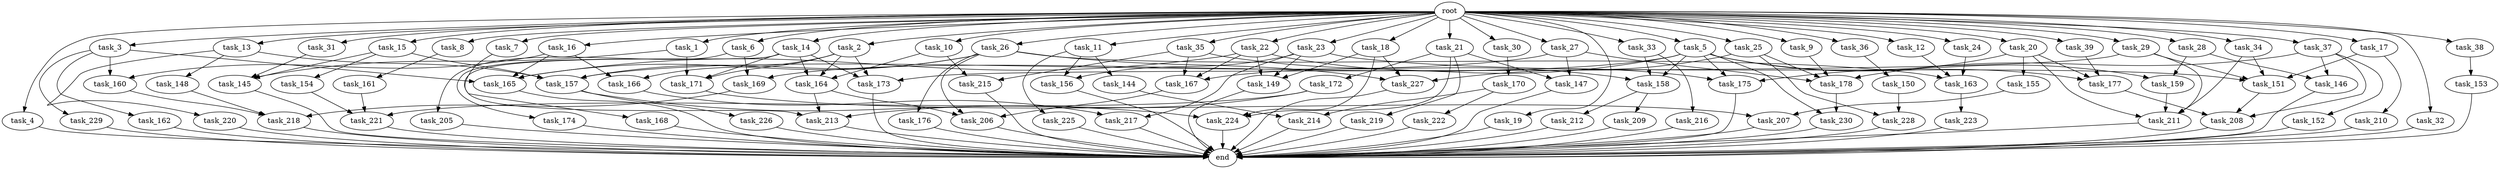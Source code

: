 digraph G {
  root [size="0.000000"];
  task_1 [size="1.024000"];
  task_2 [size="1.024000"];
  task_3 [size="1.024000"];
  task_4 [size="1.024000"];
  task_5 [size="1.024000"];
  task_6 [size="1.024000"];
  task_7 [size="1.024000"];
  task_8 [size="1.024000"];
  task_9 [size="1.024000"];
  task_10 [size="1.024000"];
  task_11 [size="1.024000"];
  task_12 [size="1.024000"];
  task_13 [size="1.024000"];
  task_14 [size="1.024000"];
  task_15 [size="1.024000"];
  task_16 [size="1.024000"];
  task_17 [size="1.024000"];
  task_18 [size="1.024000"];
  task_19 [size="1.024000"];
  task_20 [size="1.024000"];
  task_21 [size="1.024000"];
  task_22 [size="1.024000"];
  task_23 [size="1.024000"];
  task_24 [size="1.024000"];
  task_25 [size="1.024000"];
  task_26 [size="1.024000"];
  task_27 [size="1.024000"];
  task_28 [size="1.024000"];
  task_29 [size="1.024000"];
  task_30 [size="1.024000"];
  task_31 [size="1.024000"];
  task_32 [size="1.024000"];
  task_33 [size="1.024000"];
  task_34 [size="1.024000"];
  task_35 [size="1.024000"];
  task_36 [size="1.024000"];
  task_37 [size="1.024000"];
  task_38 [size="1.024000"];
  task_39 [size="1.024000"];
  task_144 [size="137438953.472000"];
  task_145 [size="841813590.016000"];
  task_146 [size="833223655.424000"];
  task_147 [size="627065225.216000"];
  task_148 [size="77309411.328000"];
  task_149 [size="1417339207.680000"];
  task_150 [size="858993459.200000"];
  task_151 [size="1632087572.480000"];
  task_152 [size="695784701.952000"];
  task_153 [size="309237645.312000"];
  task_154 [size="77309411.328000"];
  task_155 [size="214748364.800000"];
  task_156 [size="558345748.480000"];
  task_157 [size="1125281431.552000"];
  task_158 [size="893353197.568000"];
  task_159 [size="687194767.360000"];
  task_160 [size="627065225.216000"];
  task_161 [size="137438953.472000"];
  task_162 [size="549755813.888000"];
  task_163 [size="944892805.120000"];
  task_164 [size="712964571.136000"];
  task_165 [size="1906965479.424000"];
  task_166 [size="292057776.128000"];
  task_167 [size="1443109011.456000"];
  task_168 [size="420906795.008000"];
  task_169 [size="970662608.896000"];
  task_170 [size="77309411.328000"];
  task_171 [size="1185410973.696000"];
  task_172 [size="77309411.328000"];
  task_173 [size="773094113.280000"];
  task_174 [size="420906795.008000"];
  task_175 [size="1623497637.888000"];
  task_176 [size="420906795.008000"];
  task_177 [size="1460288880.640000"];
  task_178 [size="1700807049.216000"];
  task_205 [size="420906795.008000"];
  task_206 [size="1047972020.224000"];
  task_207 [size="730144440.320000"];
  task_208 [size="1425929142.272000"];
  task_209 [size="420906795.008000"];
  task_210 [size="858993459.200000"];
  task_211 [size="876173328.384000"];
  task_212 [size="420906795.008000"];
  task_213 [size="721554505.728000"];
  task_214 [size="1408749273.088000"];
  task_215 [size="111669149.696000"];
  task_216 [size="309237645.312000"];
  task_217 [size="558345748.480000"];
  task_218 [size="1529008357.376000"];
  task_219 [size="77309411.328000"];
  task_220 [size="77309411.328000"];
  task_221 [size="489626271.744000"];
  task_222 [size="549755813.888000"];
  task_223 [size="549755813.888000"];
  task_224 [size="352187318.272000"];
  task_225 [size="137438953.472000"];
  task_226 [size="137438953.472000"];
  task_227 [size="979252543.488000"];
  task_228 [size="730144440.320000"];
  task_229 [size="549755813.888000"];
  task_230 [size="687194767.360000"];
  end [size="0.000000"];

  root -> task_1 [size="1.000000"];
  root -> task_2 [size="1.000000"];
  root -> task_3 [size="1.000000"];
  root -> task_4 [size="1.000000"];
  root -> task_5 [size="1.000000"];
  root -> task_6 [size="1.000000"];
  root -> task_7 [size="1.000000"];
  root -> task_8 [size="1.000000"];
  root -> task_9 [size="1.000000"];
  root -> task_10 [size="1.000000"];
  root -> task_11 [size="1.000000"];
  root -> task_12 [size="1.000000"];
  root -> task_13 [size="1.000000"];
  root -> task_14 [size="1.000000"];
  root -> task_15 [size="1.000000"];
  root -> task_16 [size="1.000000"];
  root -> task_17 [size="1.000000"];
  root -> task_18 [size="1.000000"];
  root -> task_19 [size="1.000000"];
  root -> task_20 [size="1.000000"];
  root -> task_21 [size="1.000000"];
  root -> task_22 [size="1.000000"];
  root -> task_23 [size="1.000000"];
  root -> task_24 [size="1.000000"];
  root -> task_25 [size="1.000000"];
  root -> task_26 [size="1.000000"];
  root -> task_27 [size="1.000000"];
  root -> task_28 [size="1.000000"];
  root -> task_29 [size="1.000000"];
  root -> task_30 [size="1.000000"];
  root -> task_31 [size="1.000000"];
  root -> task_32 [size="1.000000"];
  root -> task_33 [size="1.000000"];
  root -> task_34 [size="1.000000"];
  root -> task_35 [size="1.000000"];
  root -> task_36 [size="1.000000"];
  root -> task_37 [size="1.000000"];
  root -> task_38 [size="1.000000"];
  root -> task_39 [size="1.000000"];
  task_1 -> task_145 [size="536870912.000000"];
  task_1 -> task_171 [size="536870912.000000"];
  task_2 -> task_164 [size="209715200.000000"];
  task_2 -> task_166 [size="209715200.000000"];
  task_2 -> task_171 [size="209715200.000000"];
  task_2 -> task_173 [size="209715200.000000"];
  task_3 -> task_160 [size="536870912.000000"];
  task_3 -> task_162 [size="536870912.000000"];
  task_3 -> task_165 [size="536870912.000000"];
  task_3 -> task_229 [size="536870912.000000"];
  task_4 -> end [size="1.000000"];
  task_5 -> task_158 [size="536870912.000000"];
  task_5 -> task_159 [size="536870912.000000"];
  task_5 -> task_167 [size="536870912.000000"];
  task_5 -> task_169 [size="536870912.000000"];
  task_5 -> task_175 [size="536870912.000000"];
  task_5 -> task_177 [size="536870912.000000"];
  task_5 -> task_230 [size="536870912.000000"];
  task_6 -> task_169 [size="411041792.000000"];
  task_6 -> task_205 [size="411041792.000000"];
  task_7 -> task_213 [size="33554432.000000"];
  task_8 -> task_161 [size="134217728.000000"];
  task_9 -> task_178 [size="33554432.000000"];
  task_10 -> task_164 [size="75497472.000000"];
  task_10 -> task_215 [size="75497472.000000"];
  task_11 -> task_144 [size="134217728.000000"];
  task_11 -> task_156 [size="134217728.000000"];
  task_11 -> task_225 [size="134217728.000000"];
  task_12 -> task_163 [size="301989888.000000"];
  task_13 -> task_148 [size="75497472.000000"];
  task_13 -> task_157 [size="75497472.000000"];
  task_13 -> task_220 [size="75497472.000000"];
  task_14 -> task_164 [size="411041792.000000"];
  task_14 -> task_168 [size="411041792.000000"];
  task_14 -> task_171 [size="411041792.000000"];
  task_14 -> task_173 [size="411041792.000000"];
  task_14 -> task_174 [size="411041792.000000"];
  task_15 -> task_145 [size="75497472.000000"];
  task_15 -> task_154 [size="75497472.000000"];
  task_15 -> task_157 [size="75497472.000000"];
  task_16 -> task_160 [size="75497472.000000"];
  task_16 -> task_165 [size="75497472.000000"];
  task_16 -> task_166 [size="75497472.000000"];
  task_17 -> task_151 [size="838860800.000000"];
  task_17 -> task_210 [size="838860800.000000"];
  task_18 -> task_149 [size="134217728.000000"];
  task_18 -> task_224 [size="134217728.000000"];
  task_18 -> task_227 [size="134217728.000000"];
  task_19 -> end [size="1.000000"];
  task_20 -> task_155 [size="209715200.000000"];
  task_20 -> task_175 [size="209715200.000000"];
  task_20 -> task_177 [size="209715200.000000"];
  task_20 -> task_211 [size="209715200.000000"];
  task_21 -> task_147 [size="75497472.000000"];
  task_21 -> task_172 [size="75497472.000000"];
  task_21 -> task_219 [size="75497472.000000"];
  task_21 -> task_224 [size="75497472.000000"];
  task_22 -> task_149 [size="838860800.000000"];
  task_22 -> task_165 [size="838860800.000000"];
  task_22 -> task_167 [size="838860800.000000"];
  task_22 -> task_175 [size="838860800.000000"];
  task_23 -> task_149 [size="411041792.000000"];
  task_23 -> task_151 [size="411041792.000000"];
  task_23 -> task_156 [size="411041792.000000"];
  task_23 -> task_217 [size="411041792.000000"];
  task_24 -> task_163 [size="209715200.000000"];
  task_25 -> task_178 [size="411041792.000000"];
  task_25 -> task_227 [size="411041792.000000"];
  task_25 -> task_228 [size="411041792.000000"];
  task_26 -> task_157 [size="411041792.000000"];
  task_26 -> task_163 [size="411041792.000000"];
  task_26 -> task_165 [size="411041792.000000"];
  task_26 -> task_176 [size="411041792.000000"];
  task_26 -> task_206 [size="411041792.000000"];
  task_26 -> task_227 [size="411041792.000000"];
  task_27 -> task_147 [size="536870912.000000"];
  task_27 -> task_157 [size="536870912.000000"];
  task_27 -> task_178 [size="536870912.000000"];
  task_28 -> task_146 [size="134217728.000000"];
  task_28 -> task_159 [size="134217728.000000"];
  task_29 -> task_151 [size="134217728.000000"];
  task_29 -> task_173 [size="134217728.000000"];
  task_29 -> task_211 [size="134217728.000000"];
  task_30 -> task_170 [size="75497472.000000"];
  task_31 -> task_145 [size="209715200.000000"];
  task_32 -> end [size="1.000000"];
  task_33 -> task_158 [size="301989888.000000"];
  task_33 -> task_216 [size="301989888.000000"];
  task_34 -> task_151 [size="209715200.000000"];
  task_34 -> task_211 [size="209715200.000000"];
  task_35 -> task_158 [size="33554432.000000"];
  task_35 -> task_167 [size="33554432.000000"];
  task_35 -> task_215 [size="33554432.000000"];
  task_36 -> task_150 [size="838860800.000000"];
  task_37 -> task_146 [size="679477248.000000"];
  task_37 -> task_152 [size="679477248.000000"];
  task_37 -> task_178 [size="679477248.000000"];
  task_37 -> task_208 [size="679477248.000000"];
  task_38 -> task_153 [size="301989888.000000"];
  task_39 -> task_177 [size="679477248.000000"];
  task_144 -> task_214 [size="838860800.000000"];
  task_145 -> end [size="1.000000"];
  task_146 -> end [size="1.000000"];
  task_147 -> end [size="1.000000"];
  task_148 -> task_218 [size="679477248.000000"];
  task_149 -> end [size="1.000000"];
  task_150 -> task_228 [size="301989888.000000"];
  task_151 -> task_208 [size="33554432.000000"];
  task_152 -> end [size="1.000000"];
  task_153 -> end [size="1.000000"];
  task_154 -> task_221 [size="209715200.000000"];
  task_155 -> task_207 [size="33554432.000000"];
  task_156 -> end [size="1.000000"];
  task_157 -> task_224 [size="134217728.000000"];
  task_157 -> task_226 [size="134217728.000000"];
  task_158 -> task_209 [size="411041792.000000"];
  task_158 -> task_212 [size="411041792.000000"];
  task_159 -> task_211 [size="301989888.000000"];
  task_160 -> task_218 [size="134217728.000000"];
  task_161 -> task_221 [size="134217728.000000"];
  task_162 -> end [size="1.000000"];
  task_163 -> task_223 [size="536870912.000000"];
  task_164 -> task_206 [size="536870912.000000"];
  task_164 -> task_213 [size="536870912.000000"];
  task_165 -> end [size="1.000000"];
  task_166 -> task_217 [size="134217728.000000"];
  task_167 -> task_206 [size="75497472.000000"];
  task_168 -> end [size="1.000000"];
  task_169 -> task_218 [size="679477248.000000"];
  task_170 -> task_214 [size="536870912.000000"];
  task_170 -> task_222 [size="536870912.000000"];
  task_171 -> task_207 [size="679477248.000000"];
  task_172 -> task_213 [size="134217728.000000"];
  task_172 -> task_221 [size="134217728.000000"];
  task_173 -> end [size="1.000000"];
  task_174 -> end [size="1.000000"];
  task_175 -> end [size="1.000000"];
  task_176 -> end [size="1.000000"];
  task_177 -> task_208 [size="679477248.000000"];
  task_178 -> task_230 [size="134217728.000000"];
  task_205 -> end [size="1.000000"];
  task_206 -> end [size="1.000000"];
  task_207 -> end [size="1.000000"];
  task_208 -> end [size="1.000000"];
  task_209 -> end [size="1.000000"];
  task_210 -> end [size="1.000000"];
  task_211 -> end [size="1.000000"];
  task_212 -> end [size="1.000000"];
  task_213 -> end [size="1.000000"];
  task_214 -> end [size="1.000000"];
  task_215 -> end [size="1.000000"];
  task_216 -> end [size="1.000000"];
  task_217 -> end [size="1.000000"];
  task_218 -> end [size="1.000000"];
  task_219 -> end [size="1.000000"];
  task_220 -> end [size="1.000000"];
  task_221 -> end [size="1.000000"];
  task_222 -> end [size="1.000000"];
  task_223 -> end [size="1.000000"];
  task_224 -> end [size="1.000000"];
  task_225 -> end [size="1.000000"];
  task_226 -> end [size="1.000000"];
  task_227 -> end [size="1.000000"];
  task_228 -> end [size="1.000000"];
  task_229 -> end [size="1.000000"];
  task_230 -> end [size="1.000000"];
}

